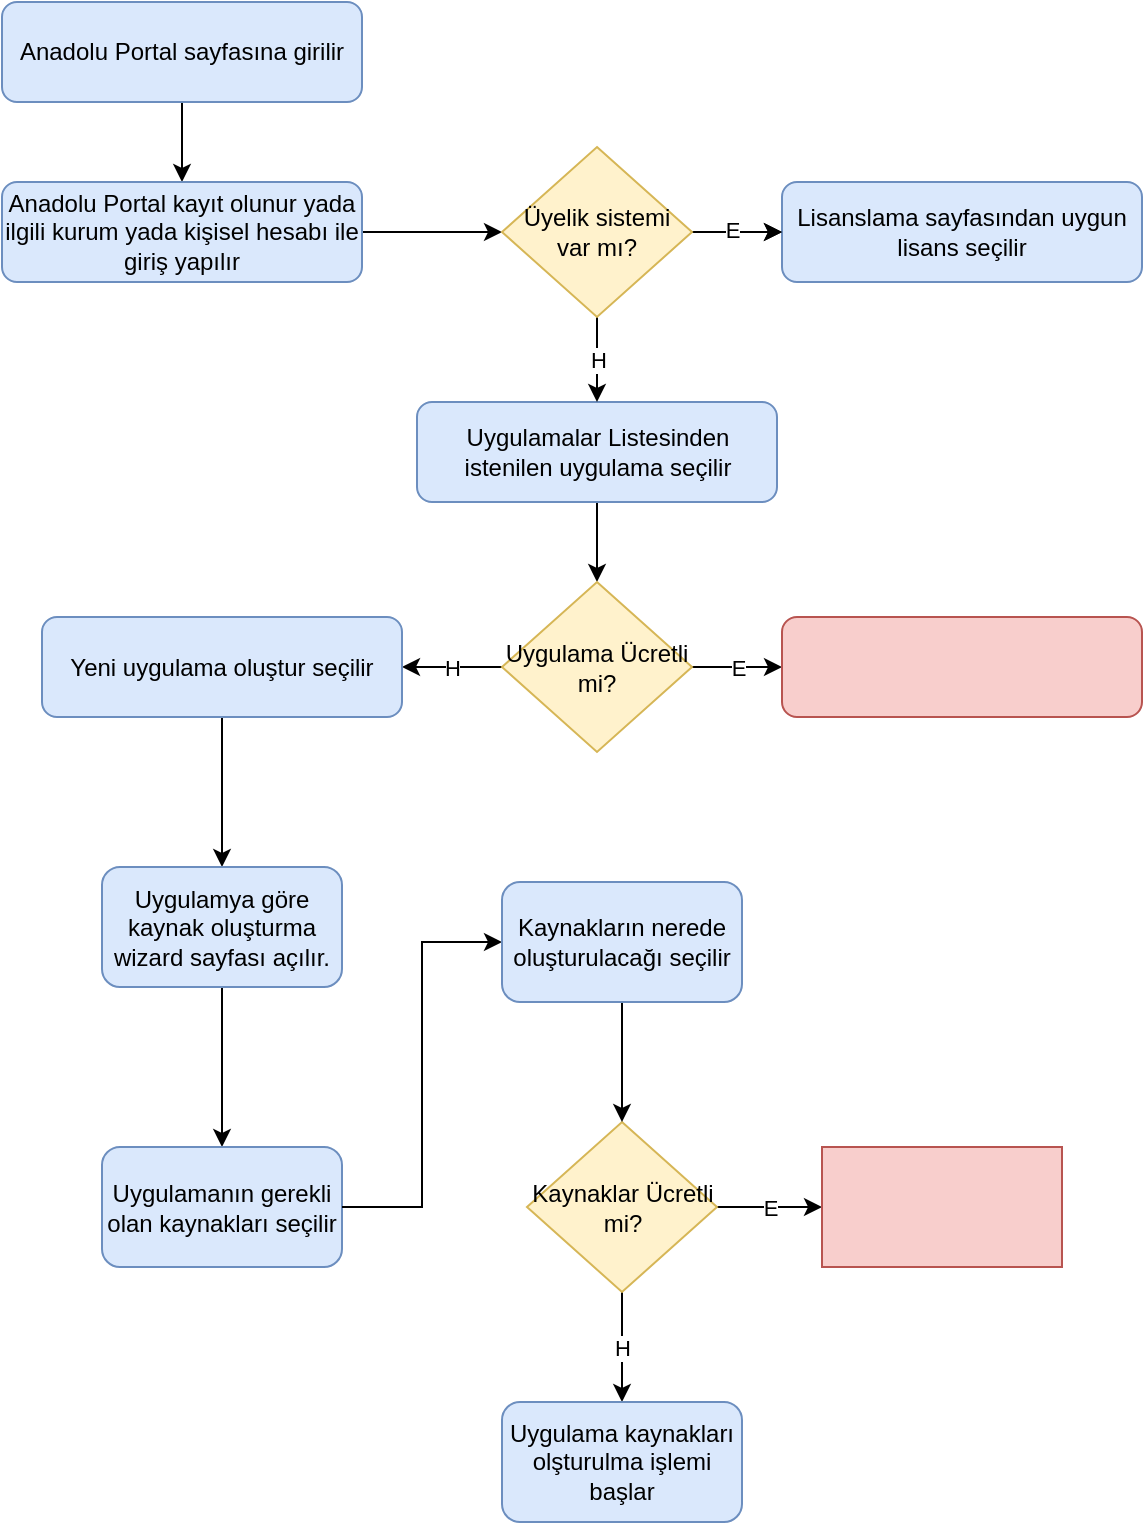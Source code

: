 <mxfile version="25.0.3">
  <diagram name="Page-1" id="HAGypm2r5l2I8XSqSqDT">
    <mxGraphModel dx="1434" dy="795" grid="1" gridSize="10" guides="1" tooltips="1" connect="1" arrows="1" fold="1" page="1" pageScale="1" pageWidth="850" pageHeight="1100" math="0" shadow="0">
      <root>
        <mxCell id="0" />
        <mxCell id="1" parent="0" />
        <mxCell id="keby2HuT6lO37wSdmU5G-3" value="" style="edgeStyle=orthogonalEdgeStyle;rounded=0;orthogonalLoop=1;jettySize=auto;html=1;" parent="1" source="keby2HuT6lO37wSdmU5G-1" target="keby2HuT6lO37wSdmU5G-2" edge="1">
          <mxGeometry relative="1" as="geometry" />
        </mxCell>
        <mxCell id="keby2HuT6lO37wSdmU5G-1" value="Anadolu Portal sayfasına girilir" style="rounded=1;whiteSpace=wrap;html=1;fillColor=#dae8fc;strokeColor=#6c8ebf;" parent="1" vertex="1">
          <mxGeometry x="100" y="30" width="180" height="50" as="geometry" />
        </mxCell>
        <mxCell id="keby2HuT6lO37wSdmU5G-9" value="" style="edgeStyle=orthogonalEdgeStyle;rounded=0;orthogonalLoop=1;jettySize=auto;html=1;" parent="1" source="keby2HuT6lO37wSdmU5G-2" target="keby2HuT6lO37wSdmU5G-8" edge="1">
          <mxGeometry relative="1" as="geometry" />
        </mxCell>
        <mxCell id="keby2HuT6lO37wSdmU5G-2" value="Anadolu Portal kayıt olunur yada ilgili kurum yada kişisel hesabı ile giriş yapılır" style="rounded=1;whiteSpace=wrap;html=1;fillColor=#dae8fc;strokeColor=#6c8ebf;" parent="1" vertex="1">
          <mxGeometry x="100" y="120" width="180" height="50" as="geometry" />
        </mxCell>
        <mxCell id="keby2HuT6lO37wSdmU5G-15" value="" style="edgeStyle=orthogonalEdgeStyle;rounded=0;orthogonalLoop=1;jettySize=auto;html=1;" parent="1" source="keby2HuT6lO37wSdmU5G-4" target="keby2HuT6lO37wSdmU5G-14" edge="1">
          <mxGeometry relative="1" as="geometry" />
        </mxCell>
        <mxCell id="keby2HuT6lO37wSdmU5G-4" value="Uygulamalar Listesinden istenilen uygulama seçilir" style="rounded=1;whiteSpace=wrap;html=1;fillColor=#dae8fc;strokeColor=#6c8ebf;" parent="1" vertex="1">
          <mxGeometry x="307.5" y="230" width="180" height="50" as="geometry" />
        </mxCell>
        <mxCell id="keby2HuT6lO37wSdmU5G-6" value="Lisanslama sayfasından uygun lisans seçilir" style="rounded=1;whiteSpace=wrap;html=1;fillColor=#dae8fc;strokeColor=#6c8ebf;" parent="1" vertex="1">
          <mxGeometry x="490" y="120" width="180" height="50" as="geometry" />
        </mxCell>
        <mxCell id="keby2HuT6lO37wSdmU5G-10" value="" style="edgeStyle=orthogonalEdgeStyle;rounded=0;orthogonalLoop=1;jettySize=auto;html=1;" parent="1" source="keby2HuT6lO37wSdmU5G-8" target="keby2HuT6lO37wSdmU5G-6" edge="1">
          <mxGeometry relative="1" as="geometry" />
        </mxCell>
        <mxCell id="keby2HuT6lO37wSdmU5G-11" value="" style="edgeStyle=orthogonalEdgeStyle;rounded=0;orthogonalLoop=1;jettySize=auto;html=1;" parent="1" source="keby2HuT6lO37wSdmU5G-8" target="keby2HuT6lO37wSdmU5G-6" edge="1">
          <mxGeometry relative="1" as="geometry" />
        </mxCell>
        <mxCell id="keby2HuT6lO37wSdmU5G-13" value="E" style="edgeLabel;html=1;align=center;verticalAlign=middle;resizable=0;points=[];" parent="keby2HuT6lO37wSdmU5G-11" vertex="1" connectable="0">
          <mxGeometry x="-0.111" y="1" relative="1" as="geometry">
            <mxPoint as="offset" />
          </mxGeometry>
        </mxCell>
        <mxCell id="keby2HuT6lO37wSdmU5G-12" value="H" style="edgeStyle=orthogonalEdgeStyle;rounded=0;orthogonalLoop=1;jettySize=auto;html=1;" parent="1" source="keby2HuT6lO37wSdmU5G-8" target="keby2HuT6lO37wSdmU5G-4" edge="1">
          <mxGeometry relative="1" as="geometry">
            <mxPoint x="397.5" y="240" as="targetPoint" />
            <Array as="points">
              <mxPoint x="398" y="240" />
            </Array>
          </mxGeometry>
        </mxCell>
        <mxCell id="keby2HuT6lO37wSdmU5G-8" value="Üyelik sistemi var mı?" style="rhombus;whiteSpace=wrap;html=1;fillColor=#fff2cc;strokeColor=#d6b656;" parent="1" vertex="1">
          <mxGeometry x="350" y="102.5" width="95" height="85" as="geometry" />
        </mxCell>
        <mxCell id="keby2HuT6lO37wSdmU5G-17" value="E" style="edgeStyle=orthogonalEdgeStyle;rounded=0;orthogonalLoop=1;jettySize=auto;html=1;" parent="1" source="keby2HuT6lO37wSdmU5G-14" target="keby2HuT6lO37wSdmU5G-16" edge="1">
          <mxGeometry relative="1" as="geometry" />
        </mxCell>
        <mxCell id="keby2HuT6lO37wSdmU5G-20" value="H" style="edgeStyle=orthogonalEdgeStyle;rounded=0;orthogonalLoop=1;jettySize=auto;html=1;" parent="1" source="keby2HuT6lO37wSdmU5G-14" target="keby2HuT6lO37wSdmU5G-18" edge="1">
          <mxGeometry relative="1" as="geometry" />
        </mxCell>
        <mxCell id="keby2HuT6lO37wSdmU5G-14" value="Uygulama Ücretli mi?" style="rhombus;whiteSpace=wrap;html=1;fillColor=#fff2cc;strokeColor=#d6b656;" parent="1" vertex="1">
          <mxGeometry x="350" y="320" width="95" height="85" as="geometry" />
        </mxCell>
        <mxCell id="keby2HuT6lO37wSdmU5G-16" value="" style="rounded=1;whiteSpace=wrap;html=1;fillColor=#f8cecc;strokeColor=#b85450;" parent="1" vertex="1">
          <mxGeometry x="490" y="337.5" width="180" height="50" as="geometry" />
        </mxCell>
        <mxCell id="keby2HuT6lO37wSdmU5G-22" value="" style="edgeStyle=orthogonalEdgeStyle;rounded=0;orthogonalLoop=1;jettySize=auto;html=1;" parent="1" source="keby2HuT6lO37wSdmU5G-18" target="keby2HuT6lO37wSdmU5G-21" edge="1">
          <mxGeometry relative="1" as="geometry" />
        </mxCell>
        <mxCell id="keby2HuT6lO37wSdmU5G-18" value="Yeni uygulama oluştur seçilir" style="rounded=1;whiteSpace=wrap;html=1;fillColor=#dae8fc;strokeColor=#6c8ebf;" parent="1" vertex="1">
          <mxGeometry x="120" y="337.5" width="180" height="50" as="geometry" />
        </mxCell>
        <mxCell id="keby2HuT6lO37wSdmU5G-24" value="" style="edgeStyle=orthogonalEdgeStyle;rounded=0;orthogonalLoop=1;jettySize=auto;html=1;" parent="1" source="keby2HuT6lO37wSdmU5G-21" target="keby2HuT6lO37wSdmU5G-23" edge="1">
          <mxGeometry relative="1" as="geometry" />
        </mxCell>
        <mxCell id="keby2HuT6lO37wSdmU5G-21" value="Uygulamya göre kaynak oluşturma wizard sayfası açılır." style="whiteSpace=wrap;html=1;fillColor=#dae8fc;strokeColor=#6c8ebf;rounded=1;" parent="1" vertex="1">
          <mxGeometry x="150" y="462.5" width="120" height="60" as="geometry" />
        </mxCell>
        <mxCell id="keby2HuT6lO37wSdmU5G-26" value="H" style="edgeStyle=orthogonalEdgeStyle;rounded=0;orthogonalLoop=1;jettySize=auto;html=1;" parent="1" source="keby2HuT6lO37wSdmU5G-27" target="keby2HuT6lO37wSdmU5G-25" edge="1">
          <mxGeometry relative="1" as="geometry" />
        </mxCell>
        <mxCell id="keby2HuT6lO37wSdmU5G-23" value="Uygulamanın gerekli olan kaynakları seçilir" style="whiteSpace=wrap;html=1;fillColor=#dae8fc;strokeColor=#6c8ebf;rounded=1;" parent="1" vertex="1">
          <mxGeometry x="150" y="602.5" width="120" height="60" as="geometry" />
        </mxCell>
        <mxCell id="keby2HuT6lO37wSdmU5G-25" value="Uygulama kaynakları olşturulma işlemi başlar" style="whiteSpace=wrap;html=1;fillColor=#dae8fc;strokeColor=#6c8ebf;rounded=1;" parent="1" vertex="1">
          <mxGeometry x="350" y="730" width="120" height="60" as="geometry" />
        </mxCell>
        <mxCell id="keby2HuT6lO37wSdmU5G-28" value="" style="edgeStyle=orthogonalEdgeStyle;rounded=0;orthogonalLoop=1;jettySize=auto;html=1;entryX=0;entryY=0.5;entryDx=0;entryDy=0;" parent="1" source="keby2HuT6lO37wSdmU5G-23" target="keby2HuT6lO37wSdmU5G-32" edge="1">
          <mxGeometry relative="1" as="geometry">
            <mxPoint x="270" y="633" as="sourcePoint" />
            <mxPoint x="480" y="620" as="targetPoint" />
          </mxGeometry>
        </mxCell>
        <mxCell id="keby2HuT6lO37wSdmU5G-30" value="E" style="edgeStyle=orthogonalEdgeStyle;rounded=0;orthogonalLoop=1;jettySize=auto;html=1;" parent="1" source="keby2HuT6lO37wSdmU5G-27" target="keby2HuT6lO37wSdmU5G-29" edge="1">
          <mxGeometry relative="1" as="geometry" />
        </mxCell>
        <mxCell id="keby2HuT6lO37wSdmU5G-27" value="Kaynaklar Ücretli mi?" style="rhombus;whiteSpace=wrap;html=1;fillColor=#fff2cc;strokeColor=#d6b656;" parent="1" vertex="1">
          <mxGeometry x="362.5" y="590" width="95" height="85" as="geometry" />
        </mxCell>
        <mxCell id="keby2HuT6lO37wSdmU5G-29" value="" style="whiteSpace=wrap;html=1;fillColor=#f8cecc;strokeColor=#b85450;" parent="1" vertex="1">
          <mxGeometry x="510" y="602.5" width="120" height="60" as="geometry" />
        </mxCell>
        <mxCell id="keby2HuT6lO37wSdmU5G-33" value="" style="edgeStyle=orthogonalEdgeStyle;rounded=0;orthogonalLoop=1;jettySize=auto;html=1;" parent="1" source="keby2HuT6lO37wSdmU5G-32" target="keby2HuT6lO37wSdmU5G-27" edge="1">
          <mxGeometry relative="1" as="geometry" />
        </mxCell>
        <mxCell id="keby2HuT6lO37wSdmU5G-32" value="Kaynakların nerede oluşturulacağı seçilir" style="whiteSpace=wrap;html=1;fillColor=#dae8fc;strokeColor=#6c8ebf;rounded=1;" parent="1" vertex="1">
          <mxGeometry x="350" y="470" width="120" height="60" as="geometry" />
        </mxCell>
      </root>
    </mxGraphModel>
  </diagram>
</mxfile>
